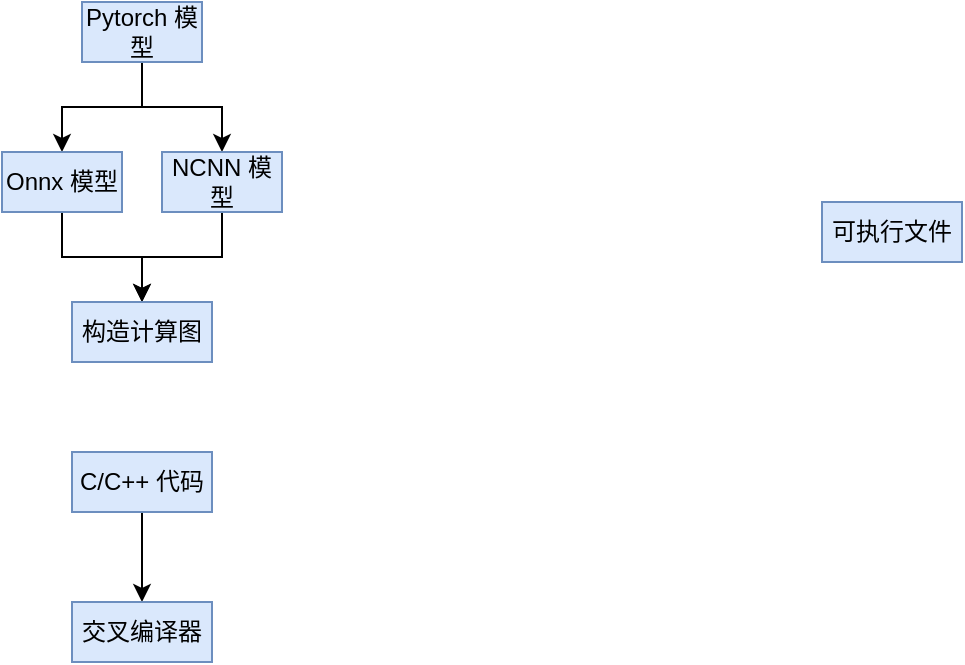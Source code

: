 <mxfile version="20.6.0" type="github">
  <diagram id="M7mX8bExN5qqKjhzZMwS" name="第 1 页">
    <mxGraphModel dx="1426" dy="769" grid="1" gridSize="10" guides="1" tooltips="1" connect="1" arrows="1" fold="1" page="1" pageScale="1" pageWidth="827" pageHeight="1169" math="0" shadow="0">
      <root>
        <mxCell id="0" />
        <mxCell id="1" parent="0" />
        <mxCell id="K53HRc0P6TqOhL3wvPhH-9" style="edgeStyle=orthogonalEdgeStyle;rounded=0;orthogonalLoop=1;jettySize=auto;html=1;exitX=0.5;exitY=1;exitDx=0;exitDy=0;entryX=0.5;entryY=0;entryDx=0;entryDy=0;" edge="1" parent="1" source="K53HRc0P6TqOhL3wvPhH-1" target="K53HRc0P6TqOhL3wvPhH-2">
          <mxGeometry relative="1" as="geometry" />
        </mxCell>
        <mxCell id="K53HRc0P6TqOhL3wvPhH-10" style="edgeStyle=orthogonalEdgeStyle;rounded=0;orthogonalLoop=1;jettySize=auto;html=1;exitX=0.5;exitY=1;exitDx=0;exitDy=0;entryX=0.5;entryY=0;entryDx=0;entryDy=0;" edge="1" parent="1" source="K53HRc0P6TqOhL3wvPhH-1" target="K53HRc0P6TqOhL3wvPhH-3">
          <mxGeometry relative="1" as="geometry" />
        </mxCell>
        <mxCell id="K53HRc0P6TqOhL3wvPhH-1" value="Pytorch 模型" style="rounded=0;whiteSpace=wrap;html=1;fillColor=#dae8fc;strokeColor=#6c8ebf;" vertex="1" parent="1">
          <mxGeometry x="80" y="70" width="60" height="30" as="geometry" />
        </mxCell>
        <mxCell id="K53HRc0P6TqOhL3wvPhH-11" style="edgeStyle=orthogonalEdgeStyle;rounded=0;orthogonalLoop=1;jettySize=auto;html=1;exitX=0.5;exitY=1;exitDx=0;exitDy=0;" edge="1" parent="1" source="K53HRc0P6TqOhL3wvPhH-2" target="K53HRc0P6TqOhL3wvPhH-8">
          <mxGeometry relative="1" as="geometry" />
        </mxCell>
        <mxCell id="K53HRc0P6TqOhL3wvPhH-2" value="Onnx 模型" style="rounded=0;whiteSpace=wrap;html=1;fillColor=#dae8fc;strokeColor=#6c8ebf;" vertex="1" parent="1">
          <mxGeometry x="40" y="145" width="60" height="30" as="geometry" />
        </mxCell>
        <mxCell id="K53HRc0P6TqOhL3wvPhH-13" style="edgeStyle=orthogonalEdgeStyle;rounded=0;orthogonalLoop=1;jettySize=auto;html=1;exitX=0.5;exitY=1;exitDx=0;exitDy=0;" edge="1" parent="1" source="K53HRc0P6TqOhL3wvPhH-3" target="K53HRc0P6TqOhL3wvPhH-8">
          <mxGeometry relative="1" as="geometry" />
        </mxCell>
        <mxCell id="K53HRc0P6TqOhL3wvPhH-3" value="NCNN 模型" style="rounded=0;whiteSpace=wrap;html=1;fillColor=#dae8fc;strokeColor=#6c8ebf;" vertex="1" parent="1">
          <mxGeometry x="120" y="145" width="60" height="30" as="geometry" />
        </mxCell>
        <mxCell id="K53HRc0P6TqOhL3wvPhH-14" value="" style="edgeStyle=orthogonalEdgeStyle;rounded=0;orthogonalLoop=1;jettySize=auto;html=1;" edge="1" parent="1" source="K53HRc0P6TqOhL3wvPhH-4" target="K53HRc0P6TqOhL3wvPhH-5">
          <mxGeometry relative="1" as="geometry" />
        </mxCell>
        <mxCell id="K53HRc0P6TqOhL3wvPhH-4" value="C/C++ 代码" style="rounded=0;whiteSpace=wrap;html=1;fillColor=#dae8fc;strokeColor=#6c8ebf;" vertex="1" parent="1">
          <mxGeometry x="75" y="295" width="70" height="30" as="geometry" />
        </mxCell>
        <mxCell id="K53HRc0P6TqOhL3wvPhH-5" value="交叉编译器" style="rounded=0;whiteSpace=wrap;html=1;fillColor=#dae8fc;strokeColor=#6c8ebf;" vertex="1" parent="1">
          <mxGeometry x="75" y="370" width="70" height="30" as="geometry" />
        </mxCell>
        <mxCell id="K53HRc0P6TqOhL3wvPhH-6" value="可执行文件" style="rounded=0;whiteSpace=wrap;html=1;fillColor=#dae8fc;strokeColor=#6c8ebf;" vertex="1" parent="1">
          <mxGeometry x="450" y="170" width="70" height="30" as="geometry" />
        </mxCell>
        <mxCell id="K53HRc0P6TqOhL3wvPhH-8" value="构造计算图" style="rounded=0;whiteSpace=wrap;html=1;fillColor=#dae8fc;strokeColor=#6c8ebf;" vertex="1" parent="1">
          <mxGeometry x="75" y="220" width="70" height="30" as="geometry" />
        </mxCell>
      </root>
    </mxGraphModel>
  </diagram>
</mxfile>
